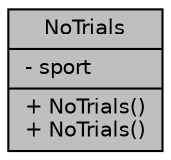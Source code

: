 digraph "NoTrials"
{
 // LATEX_PDF_SIZE
  edge [fontname="Helvetica",fontsize="10",labelfontname="Helvetica",labelfontsize="10"];
  node [fontname="Helvetica",fontsize="10",shape=record];
  Node1 [label="{NoTrials\n|- sport\l|+ NoTrials()\l+ NoTrials()\l}",height=0.2,width=0.4,color="black", fillcolor="grey75", style="filled", fontcolor="black",tooltip=" "];
}
